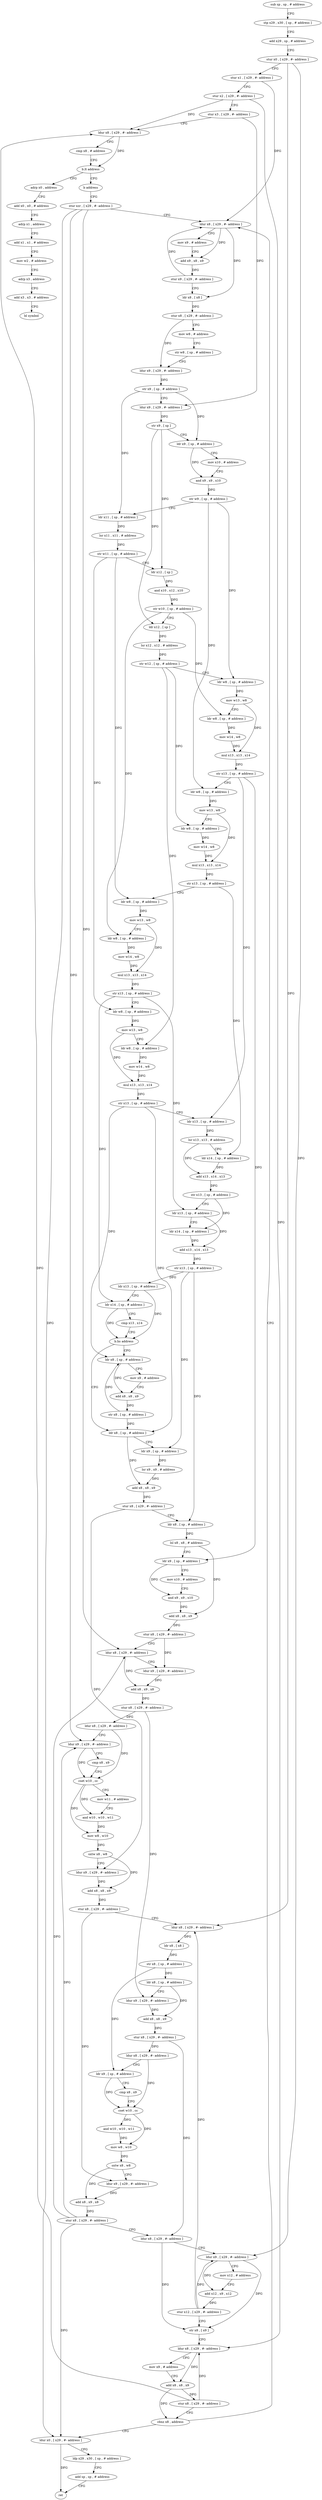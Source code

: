 digraph "func" {
"4236144" [label = "sub sp , sp , # address" ]
"4236148" [label = "stp x29 , x30 , [ sp , # address ]" ]
"4236152" [label = "add x29 , sp , # address" ]
"4236156" [label = "stur x0 , [ x29 , #- address ]" ]
"4236160" [label = "stur x1 , [ x29 , #- address ]" ]
"4236164" [label = "stur x2 , [ x29 , #- address ]" ]
"4236168" [label = "stur x3 , [ x29 , #- address ]" ]
"4236172" [label = "ldur x8 , [ x29 , #- address ]" ]
"4236176" [label = "cmp x8 , # address" ]
"4236180" [label = "b.lt address" ]
"4236188" [label = "adrp x0 , address" ]
"4236184" [label = "b address" ]
"4236192" [label = "add x0 , x0 , # address" ]
"4236196" [label = "adrp x1 , address" ]
"4236200" [label = "add x1 , x1 , # address" ]
"4236204" [label = "mov w2 , # address" ]
"4236208" [label = "adrp x3 , address" ]
"4236212" [label = "add x3 , x3 , # address" ]
"4236216" [label = "bl symbol" ]
"4236220" [label = "stur xzr , [ x29 , #- address ]" ]
"4236224" [label = "ldur x8 , [ x29 , #- address ]" ]
"4236488" [label = "ldr x8 , [ sp , # address ]" ]
"4236492" [label = "ldr x9 , [ sp , # address ]" ]
"4236496" [label = "lsr x9 , x9 , # address" ]
"4236500" [label = "add x8 , x8 , x9" ]
"4236504" [label = "stur x8 , [ x29 , #- address ]" ]
"4236508" [label = "ldr x8 , [ sp , # address ]" ]
"4236512" [label = "lsl x8 , x8 , # address" ]
"4236516" [label = "ldr x9 , [ sp , # address ]" ]
"4236520" [label = "mov x10 , # address" ]
"4236524" [label = "and x9 , x9 , x10" ]
"4236528" [label = "add x8 , x8 , x9" ]
"4236532" [label = "stur x8 , [ x29 , #- address ]" ]
"4236536" [label = "ldur x8 , [ x29 , #- address ]" ]
"4236540" [label = "ldur x9 , [ x29 , #- address ]" ]
"4236544" [label = "add x8 , x9 , x8" ]
"4236548" [label = "stur x8 , [ x29 , #- address ]" ]
"4236552" [label = "ldur x8 , [ x29 , #- address ]" ]
"4236556" [label = "ldur x9 , [ x29 , #- address ]" ]
"4236560" [label = "cmp x8 , x9" ]
"4236564" [label = "cset w10 , cc" ]
"4236568" [label = "mov w11 , # address" ]
"4236572" [label = "and w10 , w10 , w11" ]
"4236576" [label = "mov w8 , w10" ]
"4236580" [label = "sxtw x8 , w8" ]
"4236584" [label = "ldur x9 , [ x29 , #- address ]" ]
"4236588" [label = "add x8 , x8 , x9" ]
"4236592" [label = "stur x8 , [ x29 , #- address ]" ]
"4236596" [label = "ldur x8 , [ x29 , #- address ]" ]
"4236600" [label = "ldr x8 , [ x8 ]" ]
"4236604" [label = "str x8 , [ sp , # address ]" ]
"4236608" [label = "ldr x8 , [ sp , # address ]" ]
"4236612" [label = "ldur x9 , [ x29 , #- address ]" ]
"4236616" [label = "add x8 , x8 , x9" ]
"4236620" [label = "stur x8 , [ x29 , #- address ]" ]
"4236624" [label = "ldur x8 , [ x29 , #- address ]" ]
"4236628" [label = "ldr x9 , [ sp , # address ]" ]
"4236632" [label = "cmp x8 , x9" ]
"4236636" [label = "cset w10 , cc" ]
"4236640" [label = "and w10 , w10 , w11" ]
"4236644" [label = "mov w8 , w10" ]
"4236648" [label = "sxtw x8 , w8" ]
"4236652" [label = "ldur x9 , [ x29 , #- address ]" ]
"4236656" [label = "add x8 , x9 , x8" ]
"4236660" [label = "stur x8 , [ x29 , #- address ]" ]
"4236664" [label = "ldur x8 , [ x29 , #- address ]" ]
"4236668" [label = "ldur x9 , [ x29 , #- address ]" ]
"4236672" [label = "mov x12 , # address" ]
"4236676" [label = "add x12 , x9 , x12" ]
"4236680" [label = "stur x12 , [ x29 , #- address ]" ]
"4236684" [label = "str x8 , [ x9 ]" ]
"4236688" [label = "ldur x8 , [ x29 , #- address ]" ]
"4236692" [label = "mov x9 , # address" ]
"4236696" [label = "add x8 , x8 , x9" ]
"4236700" [label = "stur x8 , [ x29 , #- address ]" ]
"4236704" [label = "cbnz x8 , address" ]
"4236708" [label = "ldur x0 , [ x29 , #- address ]" ]
"4236472" [label = "ldr x8 , [ sp , # address ]" ]
"4236476" [label = "mov x9 , # address" ]
"4236480" [label = "add x8 , x8 , x9" ]
"4236484" [label = "str x8 , [ sp , # address ]" ]
"4236228" [label = "mov x9 , # address" ]
"4236232" [label = "add x9 , x8 , x9" ]
"4236236" [label = "stur x9 , [ x29 , #- address ]" ]
"4236240" [label = "ldr x8 , [ x8 ]" ]
"4236244" [label = "stur x8 , [ x29 , #- address ]" ]
"4236248" [label = "mov w8 , # address" ]
"4236252" [label = "str w8 , [ sp , # address ]" ]
"4236256" [label = "ldur x9 , [ x29 , #- address ]" ]
"4236260" [label = "str x9 , [ sp , # address ]" ]
"4236264" [label = "ldur x9 , [ x29 , #- address ]" ]
"4236268" [label = "str x9 , [ sp ]" ]
"4236272" [label = "ldr x9 , [ sp , # address ]" ]
"4236276" [label = "mov x10 , # address" ]
"4236280" [label = "and x9 , x9 , x10" ]
"4236284" [label = "str w9 , [ sp , # address ]" ]
"4236288" [label = "ldr x11 , [ sp , # address ]" ]
"4236292" [label = "lsr x11 , x11 , # address" ]
"4236296" [label = "str w11 , [ sp , # address ]" ]
"4236300" [label = "ldr x12 , [ sp ]" ]
"4236304" [label = "and x10 , x12 , x10" ]
"4236308" [label = "str w10 , [ sp , # address ]" ]
"4236312" [label = "ldr x12 , [ sp ]" ]
"4236316" [label = "lsr x12 , x12 , # address" ]
"4236320" [label = "str w12 , [ sp , # address ]" ]
"4236324" [label = "ldr w8 , [ sp , # address ]" ]
"4236328" [label = "mov w13 , w8" ]
"4236332" [label = "ldr w8 , [ sp , # address ]" ]
"4236336" [label = "mov w14 , w8" ]
"4236340" [label = "mul x13 , x13 , x14" ]
"4236344" [label = "str x13 , [ sp , # address ]" ]
"4236348" [label = "ldr w8 , [ sp , # address ]" ]
"4236352" [label = "mov w13 , w8" ]
"4236356" [label = "ldr w8 , [ sp , # address ]" ]
"4236360" [label = "mov w14 , w8" ]
"4236364" [label = "mul x13 , x13 , x14" ]
"4236368" [label = "str x13 , [ sp , # address ]" ]
"4236372" [label = "ldr w8 , [ sp , # address ]" ]
"4236376" [label = "mov w13 , w8" ]
"4236380" [label = "ldr w8 , [ sp , # address ]" ]
"4236384" [label = "mov w14 , w8" ]
"4236388" [label = "mul x13 , x13 , x14" ]
"4236392" [label = "str x13 , [ sp , # address ]" ]
"4236396" [label = "ldr w8 , [ sp , # address ]" ]
"4236400" [label = "mov w13 , w8" ]
"4236404" [label = "ldr w8 , [ sp , # address ]" ]
"4236408" [label = "mov w14 , w8" ]
"4236412" [label = "mul x13 , x13 , x14" ]
"4236416" [label = "str x13 , [ sp , # address ]" ]
"4236420" [label = "ldr x13 , [ sp , # address ]" ]
"4236424" [label = "lsr x13 , x13 , # address" ]
"4236428" [label = "ldr x14 , [ sp , # address ]" ]
"4236432" [label = "add x13 , x14 , x13" ]
"4236436" [label = "str x13 , [ sp , # address ]" ]
"4236440" [label = "ldr x13 , [ sp , # address ]" ]
"4236444" [label = "ldr x14 , [ sp , # address ]" ]
"4236448" [label = "add x13 , x14 , x13" ]
"4236452" [label = "str x13 , [ sp , # address ]" ]
"4236456" [label = "ldr x13 , [ sp , # address ]" ]
"4236460" [label = "ldr x14 , [ sp , # address ]" ]
"4236464" [label = "cmp x13 , x14" ]
"4236468" [label = "b.hs address" ]
"4236712" [label = "ldp x29 , x30 , [ sp , # address ]" ]
"4236716" [label = "add sp , sp , # address" ]
"4236720" [label = "ret" ]
"4236144" -> "4236148" [ label = "CFG" ]
"4236148" -> "4236152" [ label = "CFG" ]
"4236152" -> "4236156" [ label = "CFG" ]
"4236156" -> "4236160" [ label = "CFG" ]
"4236156" -> "4236596" [ label = "DFG" ]
"4236156" -> "4236668" [ label = "DFG" ]
"4236160" -> "4236164" [ label = "CFG" ]
"4236160" -> "4236224" [ label = "DFG" ]
"4236164" -> "4236168" [ label = "CFG" ]
"4236164" -> "4236172" [ label = "DFG" ]
"4236164" -> "4236688" [ label = "DFG" ]
"4236168" -> "4236172" [ label = "CFG" ]
"4236168" -> "4236264" [ label = "DFG" ]
"4236172" -> "4236176" [ label = "CFG" ]
"4236172" -> "4236180" [ label = "DFG" ]
"4236176" -> "4236180" [ label = "CFG" ]
"4236180" -> "4236188" [ label = "CFG" ]
"4236180" -> "4236184" [ label = "CFG" ]
"4236188" -> "4236192" [ label = "CFG" ]
"4236184" -> "4236220" [ label = "CFG" ]
"4236192" -> "4236196" [ label = "CFG" ]
"4236196" -> "4236200" [ label = "CFG" ]
"4236200" -> "4236204" [ label = "CFG" ]
"4236204" -> "4236208" [ label = "CFG" ]
"4236208" -> "4236212" [ label = "CFG" ]
"4236212" -> "4236216" [ label = "CFG" ]
"4236220" -> "4236224" [ label = "CFG" ]
"4236220" -> "4236536" [ label = "DFG" ]
"4236220" -> "4236556" [ label = "DFG" ]
"4236220" -> "4236708" [ label = "DFG" ]
"4236224" -> "4236228" [ label = "CFG" ]
"4236224" -> "4236232" [ label = "DFG" ]
"4236224" -> "4236240" [ label = "DFG" ]
"4236488" -> "4236492" [ label = "CFG" ]
"4236488" -> "4236500" [ label = "DFG" ]
"4236492" -> "4236496" [ label = "DFG" ]
"4236496" -> "4236500" [ label = "DFG" ]
"4236500" -> "4236504" [ label = "DFG" ]
"4236504" -> "4236508" [ label = "CFG" ]
"4236504" -> "4236584" [ label = "DFG" ]
"4236508" -> "4236512" [ label = "DFG" ]
"4236512" -> "4236516" [ label = "CFG" ]
"4236512" -> "4236528" [ label = "DFG" ]
"4236516" -> "4236520" [ label = "CFG" ]
"4236516" -> "4236524" [ label = "DFG" ]
"4236520" -> "4236524" [ label = "CFG" ]
"4236524" -> "4236528" [ label = "DFG" ]
"4236528" -> "4236532" [ label = "DFG" ]
"4236532" -> "4236536" [ label = "CFG" ]
"4236532" -> "4236540" [ label = "DFG" ]
"4236536" -> "4236540" [ label = "CFG" ]
"4236536" -> "4236544" [ label = "DFG" ]
"4236540" -> "4236544" [ label = "DFG" ]
"4236544" -> "4236548" [ label = "DFG" ]
"4236548" -> "4236552" [ label = "DFG" ]
"4236548" -> "4236612" [ label = "DFG" ]
"4236552" -> "4236556" [ label = "CFG" ]
"4236552" -> "4236564" [ label = "DFG" ]
"4236556" -> "4236560" [ label = "CFG" ]
"4236556" -> "4236564" [ label = "DFG" ]
"4236560" -> "4236564" [ label = "CFG" ]
"4236564" -> "4236568" [ label = "CFG" ]
"4236564" -> "4236572" [ label = "DFG" ]
"4236564" -> "4236576" [ label = "DFG" ]
"4236568" -> "4236572" [ label = "CFG" ]
"4236572" -> "4236576" [ label = "DFG" ]
"4236576" -> "4236580" [ label = "DFG" ]
"4236580" -> "4236584" [ label = "CFG" ]
"4236580" -> "4236588" [ label = "DFG" ]
"4236584" -> "4236588" [ label = "DFG" ]
"4236588" -> "4236592" [ label = "DFG" ]
"4236592" -> "4236596" [ label = "CFG" ]
"4236592" -> "4236652" [ label = "DFG" ]
"4236596" -> "4236600" [ label = "DFG" ]
"4236600" -> "4236604" [ label = "DFG" ]
"4236604" -> "4236608" [ label = "DFG" ]
"4236604" -> "4236628" [ label = "DFG" ]
"4236608" -> "4236612" [ label = "CFG" ]
"4236608" -> "4236616" [ label = "DFG" ]
"4236612" -> "4236616" [ label = "DFG" ]
"4236616" -> "4236620" [ label = "DFG" ]
"4236620" -> "4236624" [ label = "DFG" ]
"4236620" -> "4236664" [ label = "DFG" ]
"4236624" -> "4236628" [ label = "CFG" ]
"4236624" -> "4236636" [ label = "DFG" ]
"4236628" -> "4236632" [ label = "CFG" ]
"4236628" -> "4236636" [ label = "DFG" ]
"4236632" -> "4236636" [ label = "CFG" ]
"4236636" -> "4236640" [ label = "DFG" ]
"4236636" -> "4236644" [ label = "DFG" ]
"4236640" -> "4236644" [ label = "DFG" ]
"4236644" -> "4236648" [ label = "DFG" ]
"4236648" -> "4236652" [ label = "CFG" ]
"4236648" -> "4236656" [ label = "DFG" ]
"4236652" -> "4236656" [ label = "DFG" ]
"4236656" -> "4236660" [ label = "DFG" ]
"4236660" -> "4236664" [ label = "CFG" ]
"4236660" -> "4236536" [ label = "DFG" ]
"4236660" -> "4236556" [ label = "DFG" ]
"4236660" -> "4236708" [ label = "DFG" ]
"4236664" -> "4236668" [ label = "CFG" ]
"4236664" -> "4236684" [ label = "DFG" ]
"4236668" -> "4236672" [ label = "CFG" ]
"4236668" -> "4236676" [ label = "DFG" ]
"4236668" -> "4236684" [ label = "DFG" ]
"4236672" -> "4236676" [ label = "CFG" ]
"4236676" -> "4236680" [ label = "DFG" ]
"4236680" -> "4236684" [ label = "CFG" ]
"4236680" -> "4236596" [ label = "DFG" ]
"4236680" -> "4236668" [ label = "DFG" ]
"4236684" -> "4236688" [ label = "CFG" ]
"4236688" -> "4236692" [ label = "CFG" ]
"4236688" -> "4236696" [ label = "DFG" ]
"4236692" -> "4236696" [ label = "CFG" ]
"4236696" -> "4236700" [ label = "DFG" ]
"4236696" -> "4236704" [ label = "DFG" ]
"4236700" -> "4236704" [ label = "CFG" ]
"4236700" -> "4236172" [ label = "DFG" ]
"4236700" -> "4236688" [ label = "DFG" ]
"4236704" -> "4236224" [ label = "CFG" ]
"4236704" -> "4236708" [ label = "CFG" ]
"4236708" -> "4236712" [ label = "CFG" ]
"4236708" -> "4236720" [ label = "DFG" ]
"4236472" -> "4236476" [ label = "CFG" ]
"4236472" -> "4236480" [ label = "DFG" ]
"4236476" -> "4236480" [ label = "CFG" ]
"4236480" -> "4236484" [ label = "DFG" ]
"4236484" -> "4236488" [ label = "DFG" ]
"4236484" -> "4236472" [ label = "DFG" ]
"4236228" -> "4236232" [ label = "CFG" ]
"4236232" -> "4236236" [ label = "DFG" ]
"4236236" -> "4236240" [ label = "CFG" ]
"4236236" -> "4236224" [ label = "DFG" ]
"4236240" -> "4236244" [ label = "DFG" ]
"4236244" -> "4236248" [ label = "CFG" ]
"4236244" -> "4236256" [ label = "DFG" ]
"4236248" -> "4236252" [ label = "CFG" ]
"4236252" -> "4236256" [ label = "CFG" ]
"4236256" -> "4236260" [ label = "DFG" ]
"4236260" -> "4236264" [ label = "CFG" ]
"4236260" -> "4236272" [ label = "DFG" ]
"4236260" -> "4236288" [ label = "DFG" ]
"4236264" -> "4236268" [ label = "DFG" ]
"4236268" -> "4236272" [ label = "CFG" ]
"4236268" -> "4236300" [ label = "DFG" ]
"4236268" -> "4236312" [ label = "DFG" ]
"4236272" -> "4236276" [ label = "CFG" ]
"4236272" -> "4236280" [ label = "DFG" ]
"4236276" -> "4236280" [ label = "CFG" ]
"4236280" -> "4236284" [ label = "DFG" ]
"4236284" -> "4236288" [ label = "CFG" ]
"4236284" -> "4236324" [ label = "DFG" ]
"4236284" -> "4236348" [ label = "DFG" ]
"4236288" -> "4236292" [ label = "DFG" ]
"4236292" -> "4236296" [ label = "DFG" ]
"4236296" -> "4236300" [ label = "CFG" ]
"4236296" -> "4236372" [ label = "DFG" ]
"4236296" -> "4236396" [ label = "DFG" ]
"4236300" -> "4236304" [ label = "DFG" ]
"4236304" -> "4236308" [ label = "DFG" ]
"4236308" -> "4236312" [ label = "CFG" ]
"4236308" -> "4236332" [ label = "DFG" ]
"4236308" -> "4236380" [ label = "DFG" ]
"4236312" -> "4236316" [ label = "DFG" ]
"4236316" -> "4236320" [ label = "DFG" ]
"4236320" -> "4236324" [ label = "CFG" ]
"4236320" -> "4236356" [ label = "DFG" ]
"4236320" -> "4236404" [ label = "DFG" ]
"4236324" -> "4236328" [ label = "DFG" ]
"4236328" -> "4236332" [ label = "CFG" ]
"4236328" -> "4236340" [ label = "DFG" ]
"4236332" -> "4236336" [ label = "DFG" ]
"4236336" -> "4236340" [ label = "DFG" ]
"4236340" -> "4236344" [ label = "DFG" ]
"4236344" -> "4236348" [ label = "CFG" ]
"4236344" -> "4236420" [ label = "DFG" ]
"4236344" -> "4236516" [ label = "DFG" ]
"4236348" -> "4236352" [ label = "DFG" ]
"4236352" -> "4236356" [ label = "CFG" ]
"4236352" -> "4236364" [ label = "DFG" ]
"4236356" -> "4236360" [ label = "DFG" ]
"4236360" -> "4236364" [ label = "DFG" ]
"4236364" -> "4236368" [ label = "DFG" ]
"4236368" -> "4236372" [ label = "CFG" ]
"4236368" -> "4236428" [ label = "DFG" ]
"4236372" -> "4236376" [ label = "DFG" ]
"4236376" -> "4236380" [ label = "CFG" ]
"4236376" -> "4236388" [ label = "DFG" ]
"4236380" -> "4236384" [ label = "DFG" ]
"4236384" -> "4236388" [ label = "DFG" ]
"4236388" -> "4236392" [ label = "DFG" ]
"4236392" -> "4236396" [ label = "CFG" ]
"4236392" -> "4236440" [ label = "DFG" ]
"4236392" -> "4236460" [ label = "DFG" ]
"4236396" -> "4236400" [ label = "DFG" ]
"4236400" -> "4236404" [ label = "CFG" ]
"4236400" -> "4236412" [ label = "DFG" ]
"4236404" -> "4236408" [ label = "DFG" ]
"4236408" -> "4236412" [ label = "DFG" ]
"4236412" -> "4236416" [ label = "DFG" ]
"4236416" -> "4236420" [ label = "CFG" ]
"4236416" -> "4236488" [ label = "DFG" ]
"4236416" -> "4236472" [ label = "DFG" ]
"4236420" -> "4236424" [ label = "DFG" ]
"4236424" -> "4236428" [ label = "CFG" ]
"4236424" -> "4236432" [ label = "DFG" ]
"4236428" -> "4236432" [ label = "DFG" ]
"4236432" -> "4236436" [ label = "DFG" ]
"4236436" -> "4236440" [ label = "CFG" ]
"4236436" -> "4236444" [ label = "DFG" ]
"4236440" -> "4236444" [ label = "CFG" ]
"4236440" -> "4236448" [ label = "DFG" ]
"4236444" -> "4236448" [ label = "DFG" ]
"4236448" -> "4236452" [ label = "DFG" ]
"4236452" -> "4236456" [ label = "DFG" ]
"4236452" -> "4236492" [ label = "DFG" ]
"4236452" -> "4236508" [ label = "DFG" ]
"4236456" -> "4236460" [ label = "CFG" ]
"4236456" -> "4236468" [ label = "DFG" ]
"4236460" -> "4236464" [ label = "CFG" ]
"4236460" -> "4236468" [ label = "DFG" ]
"4236464" -> "4236468" [ label = "CFG" ]
"4236468" -> "4236488" [ label = "CFG" ]
"4236468" -> "4236472" [ label = "CFG" ]
"4236712" -> "4236716" [ label = "CFG" ]
"4236716" -> "4236720" [ label = "CFG" ]
}
